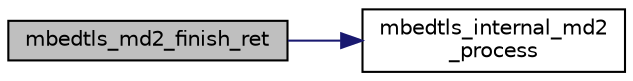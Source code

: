digraph "mbedtls_md2_finish_ret"
{
 // LATEX_PDF_SIZE
  edge [fontname="Helvetica",fontsize="10",labelfontname="Helvetica",labelfontsize="10"];
  node [fontname="Helvetica",fontsize="10",shape=record];
  rankdir="LR";
  Node1 [label="mbedtls_md2_finish_ret",height=0.2,width=0.4,color="black", fillcolor="grey75", style="filled", fontcolor="black",tooltip="MD2 final digest."];
  Node1 -> Node2 [color="midnightblue",fontsize="10",style="solid",fontname="Helvetica"];
  Node2 [label="mbedtls_internal_md2\l_process",height=0.2,width=0.4,color="black", fillcolor="white", style="filled",URL="$dc/dd8/md2_8c.html#a53e3f89c8c0f4a83c29c01545f25d0b4",tooltip="MD2 process data block (internal use only)"];
}

